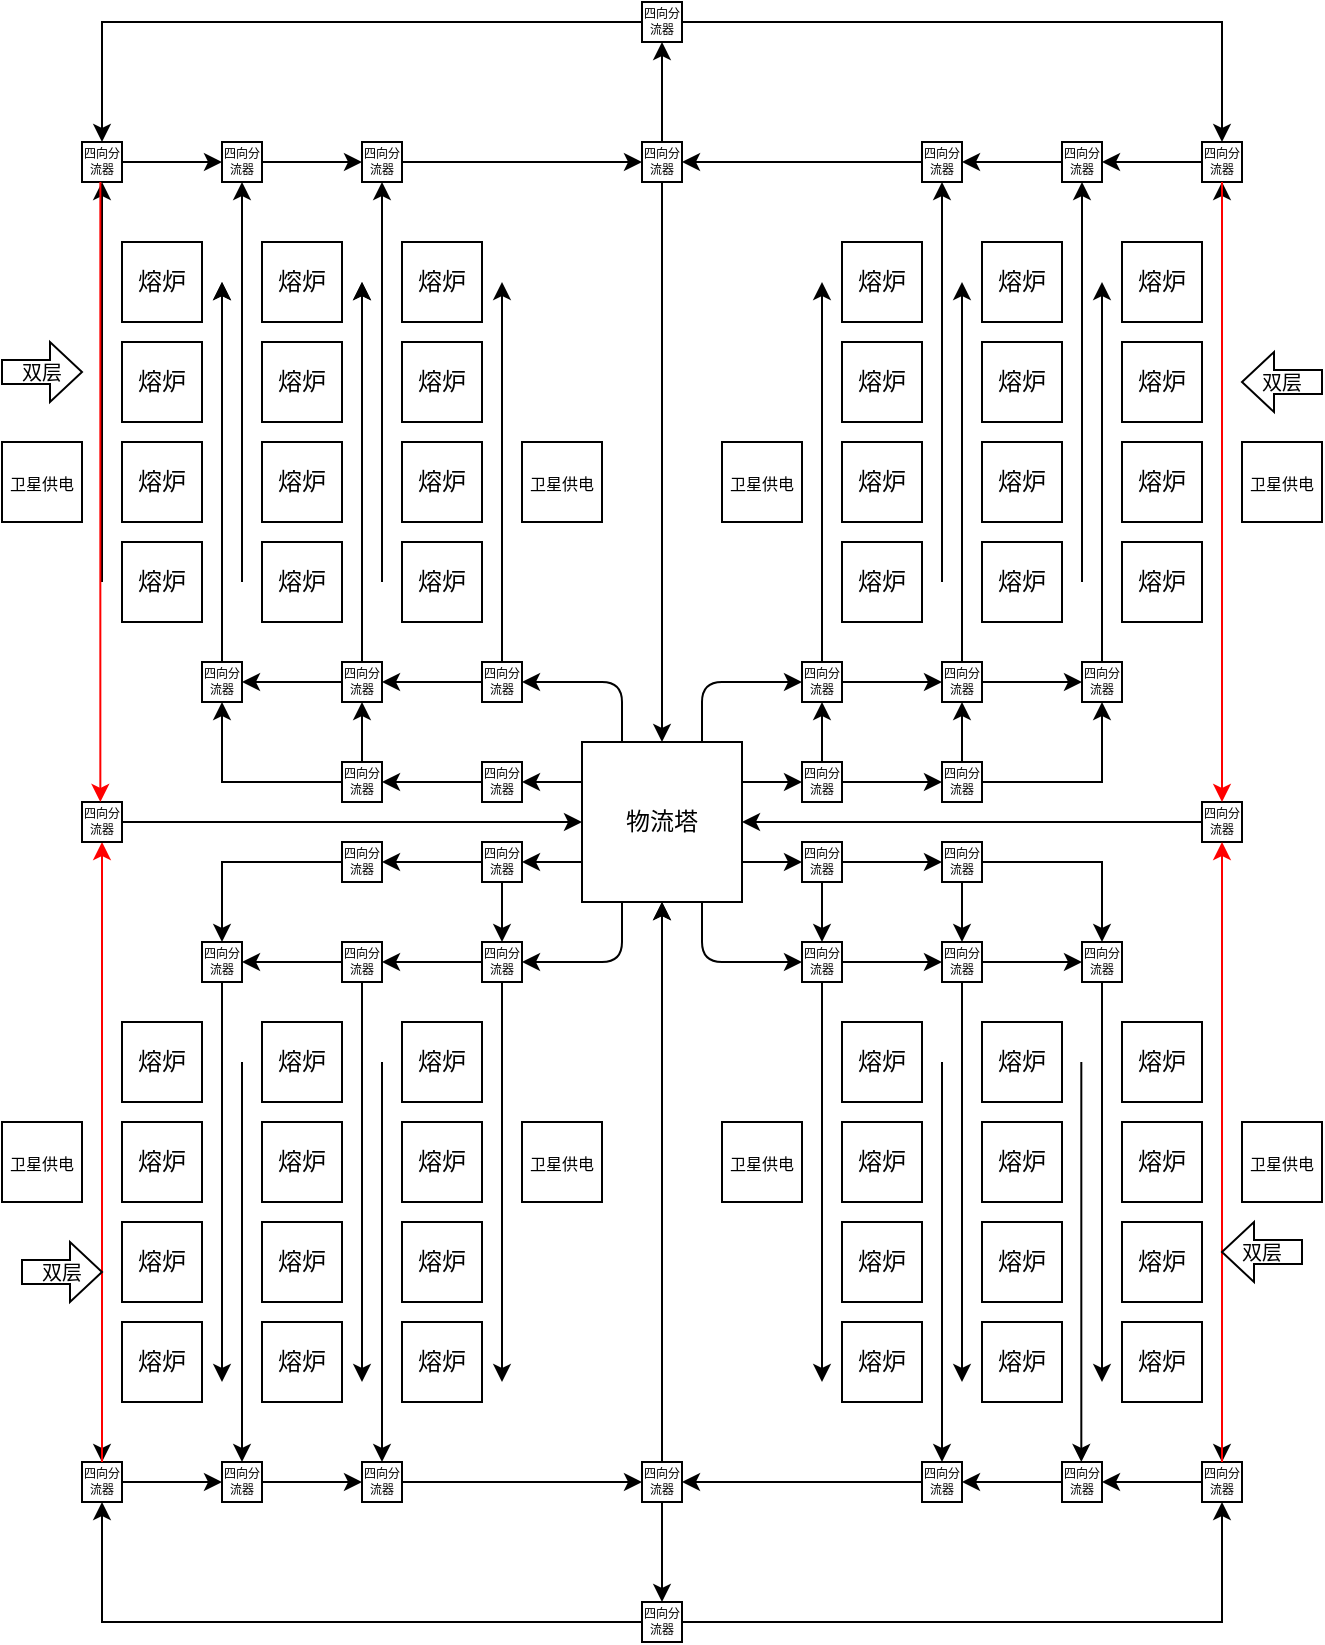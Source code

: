 <mxfile version="14.8.4" type="github">
  <diagram id="kgpKYQtTHZ0yAKxKKP6v" name="Page-1">
    <mxGraphModel dx="1422" dy="762" grid="1" gridSize="10" guides="1" tooltips="1" connect="1" arrows="1" fold="1" page="1" pageScale="1" pageWidth="1920" pageHeight="1200" background="none" math="0" shadow="0">
      <root>
        <mxCell id="0" />
        <mxCell id="1" parent="0" />
        <mxCell id="gTvFCDJHloZVV6W1U-Y1-1" value="物流塔" style="whiteSpace=wrap;html=1;aspect=fixed;" vertex="1" parent="1">
          <mxGeometry x="950" y="570" width="80" height="80" as="geometry" />
        </mxCell>
        <mxCell id="gTvFCDJHloZVV6W1U-Y1-3" value="" style="endArrow=classic;html=1;exitX=0.25;exitY=1;exitDx=0;exitDy=0;" edge="1" parent="1" source="gTvFCDJHloZVV6W1U-Y1-1">
          <mxGeometry width="50" height="50" relative="1" as="geometry">
            <mxPoint x="1040" y="770" as="sourcePoint" />
            <mxPoint x="920" y="680.0" as="targetPoint" />
            <Array as="points">
              <mxPoint x="970" y="680" />
            </Array>
          </mxGeometry>
        </mxCell>
        <mxCell id="gTvFCDJHloZVV6W1U-Y1-5" value="" style="endArrow=classic;html=1;exitX=0;exitY=0.75;exitDx=0;exitDy=0;" edge="1" parent="1" source="gTvFCDJHloZVV6W1U-Y1-1">
          <mxGeometry width="50" height="50" relative="1" as="geometry">
            <mxPoint x="1030" y="720" as="sourcePoint" />
            <mxPoint x="920" y="630" as="targetPoint" />
          </mxGeometry>
        </mxCell>
        <mxCell id="gTvFCDJHloZVV6W1U-Y1-7" value="" style="endArrow=classic;html=1;entryX=0.5;entryY=0;entryDx=0;entryDy=0;exitX=0.5;exitY=1;exitDx=0;exitDy=0;" edge="1" parent="1">
          <mxGeometry width="50" height="50" relative="1" as="geometry">
            <mxPoint x="910" y="640.0" as="sourcePoint" />
            <mxPoint x="910" y="670.0" as="targetPoint" />
          </mxGeometry>
        </mxCell>
        <mxCell id="gTvFCDJHloZVV6W1U-Y1-26" style="edgeStyle=orthogonalEdgeStyle;rounded=0;orthogonalLoop=1;jettySize=auto;html=1;" edge="1" parent="1" source="gTvFCDJHloZVV6W1U-Y1-14">
          <mxGeometry relative="1" as="geometry">
            <mxPoint x="840" y="890" as="targetPoint" />
          </mxGeometry>
        </mxCell>
        <mxCell id="gTvFCDJHloZVV6W1U-Y1-69" style="edgeStyle=orthogonalEdgeStyle;rounded=0;orthogonalLoop=1;jettySize=auto;html=1;entryX=1;entryY=0.5;entryDx=0;entryDy=0;" edge="1" parent="1" source="gTvFCDJHloZVV6W1U-Y1-14" target="gTvFCDJHloZVV6W1U-Y1-53">
          <mxGeometry relative="1" as="geometry" />
        </mxCell>
        <mxCell id="gTvFCDJHloZVV6W1U-Y1-14" value="&lt;font style=&quot;font-size: 6px&quot;&gt;四向分流器&lt;/font&gt;" style="whiteSpace=wrap;html=1;aspect=fixed;fontSize=4;" vertex="1" parent="1">
          <mxGeometry x="830" y="670" width="20" height="20" as="geometry" />
        </mxCell>
        <mxCell id="gTvFCDJHloZVV6W1U-Y1-21" value="熔炉" style="whiteSpace=wrap;html=1;aspect=fixed;" vertex="1" parent="1">
          <mxGeometry x="860" y="710" width="40" height="40" as="geometry" />
        </mxCell>
        <mxCell id="gTvFCDJHloZVV6W1U-Y1-22" value="" style="endArrow=classic;html=1;" edge="1" parent="1">
          <mxGeometry width="50" height="50" relative="1" as="geometry">
            <mxPoint x="850" y="730" as="sourcePoint" />
            <mxPoint x="850" y="930" as="targetPoint" />
          </mxGeometry>
        </mxCell>
        <mxCell id="gTvFCDJHloZVV6W1U-Y1-27" value="&lt;span&gt;熔炉&lt;/span&gt;" style="whiteSpace=wrap;html=1;aspect=fixed;" vertex="1" parent="1">
          <mxGeometry x="790" y="710" width="40" height="40" as="geometry" />
        </mxCell>
        <mxCell id="gTvFCDJHloZVV6W1U-Y1-28" value="" style="endArrow=classic;html=1;" edge="1" parent="1">
          <mxGeometry width="50" height="50" relative="1" as="geometry">
            <mxPoint x="780" y="730.0" as="sourcePoint" />
            <mxPoint x="780" y="930" as="targetPoint" />
          </mxGeometry>
        </mxCell>
        <mxCell id="gTvFCDJHloZVV6W1U-Y1-33" style="edgeStyle=orthogonalEdgeStyle;rounded=0;orthogonalLoop=1;jettySize=auto;html=1;entryX=1;entryY=0.5;entryDx=0;entryDy=0;" edge="1" parent="1" source="gTvFCDJHloZVV6W1U-Y1-29" target="gTvFCDJHloZVV6W1U-Y1-14">
          <mxGeometry relative="1" as="geometry" />
        </mxCell>
        <mxCell id="gTvFCDJHloZVV6W1U-Y1-34" style="edgeStyle=orthogonalEdgeStyle;rounded=0;orthogonalLoop=1;jettySize=auto;html=1;" edge="1" parent="1" source="gTvFCDJHloZVV6W1U-Y1-29">
          <mxGeometry relative="1" as="geometry">
            <mxPoint x="910" y="890" as="targetPoint" />
          </mxGeometry>
        </mxCell>
        <mxCell id="gTvFCDJHloZVV6W1U-Y1-29" value="&lt;font style=&quot;font-size: 6px&quot;&gt;四向分流器&lt;/font&gt;" style="whiteSpace=wrap;html=1;aspect=fixed;fontSize=4;" vertex="1" parent="1">
          <mxGeometry x="900" y="670" width="20" height="20" as="geometry" />
        </mxCell>
        <mxCell id="gTvFCDJHloZVV6W1U-Y1-70" style="edgeStyle=orthogonalEdgeStyle;rounded=0;orthogonalLoop=1;jettySize=auto;html=1;entryX=0.5;entryY=0;entryDx=0;entryDy=0;" edge="1" parent="1" source="gTvFCDJHloZVV6W1U-Y1-30" target="gTvFCDJHloZVV6W1U-Y1-53">
          <mxGeometry relative="1" as="geometry">
            <mxPoint x="780" y="630" as="targetPoint" />
            <Array as="points">
              <mxPoint x="770" y="630" />
            </Array>
          </mxGeometry>
        </mxCell>
        <mxCell id="gTvFCDJHloZVV6W1U-Y1-30" value="&lt;font style=&quot;font-size: 6px&quot;&gt;四向分流器&lt;/font&gt;" style="whiteSpace=wrap;html=1;aspect=fixed;fontSize=4;" vertex="1" parent="1">
          <mxGeometry x="830" y="620" width="20" height="20" as="geometry" />
        </mxCell>
        <mxCell id="gTvFCDJHloZVV6W1U-Y1-32" style="edgeStyle=orthogonalEdgeStyle;rounded=0;orthogonalLoop=1;jettySize=auto;html=1;" edge="1" parent="1" source="gTvFCDJHloZVV6W1U-Y1-31" target="gTvFCDJHloZVV6W1U-Y1-30">
          <mxGeometry relative="1" as="geometry" />
        </mxCell>
        <mxCell id="gTvFCDJHloZVV6W1U-Y1-31" value="&lt;font style=&quot;font-size: 6px&quot;&gt;四向分流器&lt;/font&gt;" style="whiteSpace=wrap;html=1;aspect=fixed;fontSize=4;" vertex="1" parent="1">
          <mxGeometry x="900" y="620" width="20" height="20" as="geometry" />
        </mxCell>
        <mxCell id="gTvFCDJHloZVV6W1U-Y1-35" value="&lt;span&gt;熔炉&lt;/span&gt;" style="whiteSpace=wrap;html=1;aspect=fixed;" vertex="1" parent="1">
          <mxGeometry x="790" y="760" width="40" height="40" as="geometry" />
        </mxCell>
        <mxCell id="gTvFCDJHloZVV6W1U-Y1-36" value="&lt;span&gt;熔炉&lt;/span&gt;" style="whiteSpace=wrap;html=1;aspect=fixed;" vertex="1" parent="1">
          <mxGeometry x="790" y="810" width="40" height="40" as="geometry" />
        </mxCell>
        <mxCell id="gTvFCDJHloZVV6W1U-Y1-38" value="&lt;span&gt;熔炉&lt;/span&gt;" style="whiteSpace=wrap;html=1;aspect=fixed;" vertex="1" parent="1">
          <mxGeometry x="860" y="760" width="40" height="40" as="geometry" />
        </mxCell>
        <mxCell id="gTvFCDJHloZVV6W1U-Y1-39" value="&lt;span&gt;熔炉&lt;/span&gt;" style="whiteSpace=wrap;html=1;aspect=fixed;" vertex="1" parent="1">
          <mxGeometry x="860" y="810" width="40" height="40" as="geometry" />
        </mxCell>
        <mxCell id="gTvFCDJHloZVV6W1U-Y1-41" value="&lt;font style=&quot;font-size: 8px&quot;&gt;卫星供电&lt;/font&gt;" style="whiteSpace=wrap;html=1;aspect=fixed;" vertex="1" parent="1">
          <mxGeometry x="920" y="760" width="40" height="40" as="geometry" />
        </mxCell>
        <mxCell id="gTvFCDJHloZVV6W1U-Y1-46" style="edgeStyle=orthogonalEdgeStyle;rounded=0;orthogonalLoop=1;jettySize=auto;html=1;entryX=0;entryY=0.5;entryDx=0;entryDy=0;" edge="1" parent="1" source="gTvFCDJHloZVV6W1U-Y1-43" target="gTvFCDJHloZVV6W1U-Y1-47">
          <mxGeometry relative="1" as="geometry">
            <mxPoint x="950" y="940" as="targetPoint" />
          </mxGeometry>
        </mxCell>
        <mxCell id="gTvFCDJHloZVV6W1U-Y1-43" value="&lt;font style=&quot;font-size: 6px&quot;&gt;四向分流器&lt;/font&gt;" style="whiteSpace=wrap;html=1;aspect=fixed;fontSize=4;" vertex="1" parent="1">
          <mxGeometry x="840" y="930" width="20" height="20" as="geometry" />
        </mxCell>
        <mxCell id="gTvFCDJHloZVV6W1U-Y1-45" style="edgeStyle=orthogonalEdgeStyle;rounded=0;orthogonalLoop=1;jettySize=auto;html=1;entryX=0;entryY=0.5;entryDx=0;entryDy=0;" edge="1" parent="1" source="gTvFCDJHloZVV6W1U-Y1-44" target="gTvFCDJHloZVV6W1U-Y1-43">
          <mxGeometry relative="1" as="geometry" />
        </mxCell>
        <mxCell id="gTvFCDJHloZVV6W1U-Y1-44" value="&lt;font style=&quot;font-size: 6px&quot;&gt;四向分流器&lt;/font&gt;" style="whiteSpace=wrap;html=1;aspect=fixed;fontSize=4;" vertex="1" parent="1">
          <mxGeometry x="770" y="930" width="20" height="20" as="geometry" />
        </mxCell>
        <mxCell id="gTvFCDJHloZVV6W1U-Y1-48" style="edgeStyle=orthogonalEdgeStyle;rounded=0;orthogonalLoop=1;jettySize=auto;html=1;entryX=0.5;entryY=1;entryDx=0;entryDy=0;" edge="1" parent="1" source="gTvFCDJHloZVV6W1U-Y1-47" target="gTvFCDJHloZVV6W1U-Y1-1">
          <mxGeometry relative="1" as="geometry" />
        </mxCell>
        <mxCell id="gTvFCDJHloZVV6W1U-Y1-73" style="edgeStyle=orthogonalEdgeStyle;rounded=0;orthogonalLoop=1;jettySize=auto;html=1;entryX=0.5;entryY=0;entryDx=0;entryDy=0;" edge="1" parent="1" source="gTvFCDJHloZVV6W1U-Y1-47" target="gTvFCDJHloZVV6W1U-Y1-65">
          <mxGeometry relative="1" as="geometry" />
        </mxCell>
        <mxCell id="gTvFCDJHloZVV6W1U-Y1-47" value="&lt;font style=&quot;font-size: 6px&quot;&gt;四向分流器&lt;/font&gt;" style="whiteSpace=wrap;html=1;aspect=fixed;fontSize=4;" vertex="1" parent="1">
          <mxGeometry x="980" y="930" width="20" height="20" as="geometry" />
        </mxCell>
        <mxCell id="gTvFCDJHloZVV6W1U-Y1-49" value="" style="endArrow=classic;html=1;entryX=0.5;entryY=1;entryDx=0;entryDy=0;" edge="1" parent="1">
          <mxGeometry width="50" height="50" relative="1" as="geometry">
            <mxPoint x="990" y="810.0" as="sourcePoint" />
            <mxPoint x="990" y="650.0" as="targetPoint" />
            <Array as="points" />
          </mxGeometry>
        </mxCell>
        <mxCell id="gTvFCDJHloZVV6W1U-Y1-50" value="&lt;span&gt;熔炉&lt;/span&gt;" style="whiteSpace=wrap;html=1;aspect=fixed;" vertex="1" parent="1">
          <mxGeometry x="790" y="860" width="40" height="40" as="geometry" />
        </mxCell>
        <mxCell id="gTvFCDJHloZVV6W1U-Y1-51" value="&lt;span&gt;熔炉&lt;/span&gt;" style="whiteSpace=wrap;html=1;aspect=fixed;" vertex="1" parent="1">
          <mxGeometry x="860" y="860" width="40" height="40" as="geometry" />
        </mxCell>
        <mxCell id="gTvFCDJHloZVV6W1U-Y1-55" style="edgeStyle=orthogonalEdgeStyle;rounded=0;orthogonalLoop=1;jettySize=auto;html=1;" edge="1" parent="1" source="gTvFCDJHloZVV6W1U-Y1-53">
          <mxGeometry relative="1" as="geometry">
            <mxPoint x="770" y="890" as="targetPoint" />
          </mxGeometry>
        </mxCell>
        <mxCell id="gTvFCDJHloZVV6W1U-Y1-53" value="&lt;font style=&quot;font-size: 6px&quot;&gt;四向分流器&lt;/font&gt;" style="whiteSpace=wrap;html=1;aspect=fixed;fontSize=4;" vertex="1" parent="1">
          <mxGeometry x="760" y="670" width="20" height="20" as="geometry" />
        </mxCell>
        <mxCell id="gTvFCDJHloZVV6W1U-Y1-56" value="&lt;span&gt;熔炉&lt;/span&gt;" style="whiteSpace=wrap;html=1;aspect=fixed;" vertex="1" parent="1">
          <mxGeometry x="720" y="710" width="40" height="40" as="geometry" />
        </mxCell>
        <mxCell id="gTvFCDJHloZVV6W1U-Y1-57" value="&lt;span&gt;熔炉&lt;/span&gt;" style="whiteSpace=wrap;html=1;aspect=fixed;" vertex="1" parent="1">
          <mxGeometry x="720" y="760" width="40" height="40" as="geometry" />
        </mxCell>
        <mxCell id="gTvFCDJHloZVV6W1U-Y1-58" value="&lt;span&gt;熔炉&lt;/span&gt;" style="whiteSpace=wrap;html=1;aspect=fixed;" vertex="1" parent="1">
          <mxGeometry x="720" y="810" width="40" height="40" as="geometry" />
        </mxCell>
        <mxCell id="gTvFCDJHloZVV6W1U-Y1-59" value="&lt;span&gt;熔炉&lt;/span&gt;" style="whiteSpace=wrap;html=1;aspect=fixed;" vertex="1" parent="1">
          <mxGeometry x="720" y="860" width="40" height="40" as="geometry" />
        </mxCell>
        <mxCell id="gTvFCDJHloZVV6W1U-Y1-60" value="" style="endArrow=classic;html=1;" edge="1" parent="1">
          <mxGeometry width="50" height="50" relative="1" as="geometry">
            <mxPoint x="710" y="730" as="sourcePoint" />
            <mxPoint x="710" y="930" as="targetPoint" />
          </mxGeometry>
        </mxCell>
        <mxCell id="gTvFCDJHloZVV6W1U-Y1-63" style="edgeStyle=orthogonalEdgeStyle;rounded=0;orthogonalLoop=1;jettySize=auto;html=1;entryX=0;entryY=0.5;entryDx=0;entryDy=0;" edge="1" parent="1" source="gTvFCDJHloZVV6W1U-Y1-61" target="gTvFCDJHloZVV6W1U-Y1-44">
          <mxGeometry relative="1" as="geometry" />
        </mxCell>
        <mxCell id="gTvFCDJHloZVV6W1U-Y1-61" value="&lt;font style=&quot;font-size: 6px&quot;&gt;四向分流器&lt;/font&gt;" style="whiteSpace=wrap;html=1;aspect=fixed;fontSize=4;" vertex="1" parent="1">
          <mxGeometry x="700" y="930" width="20" height="20" as="geometry" />
        </mxCell>
        <mxCell id="gTvFCDJHloZVV6W1U-Y1-66" style="edgeStyle=orthogonalEdgeStyle;rounded=0;orthogonalLoop=1;jettySize=auto;html=1;entryX=0.5;entryY=1;entryDx=0;entryDy=0;" edge="1" parent="1" source="gTvFCDJHloZVV6W1U-Y1-65" target="gTvFCDJHloZVV6W1U-Y1-61">
          <mxGeometry relative="1" as="geometry">
            <mxPoint x="710" y="980" as="targetPoint" />
          </mxGeometry>
        </mxCell>
        <mxCell id="gTvFCDJHloZVV6W1U-Y1-158" style="edgeStyle=orthogonalEdgeStyle;rounded=0;orthogonalLoop=1;jettySize=auto;html=1;strokeColor=#000000;entryX=0.5;entryY=1;entryDx=0;entryDy=0;" edge="1" parent="1" source="gTvFCDJHloZVV6W1U-Y1-65" target="gTvFCDJHloZVV6W1U-Y1-147">
          <mxGeometry relative="1" as="geometry">
            <mxPoint x="1310" y="1010" as="targetPoint" />
            <Array as="points">
              <mxPoint x="1270" y="1010" />
            </Array>
          </mxGeometry>
        </mxCell>
        <mxCell id="gTvFCDJHloZVV6W1U-Y1-65" value="&lt;font style=&quot;font-size: 6px&quot;&gt;四向分流器&lt;/font&gt;" style="whiteSpace=wrap;html=1;aspect=fixed;fontSize=4;" vertex="1" parent="1">
          <mxGeometry x="980" y="1000" width="20" height="20" as="geometry" />
        </mxCell>
        <mxCell id="gTvFCDJHloZVV6W1U-Y1-67" value="" style="endArrow=classic;html=1;entryX=0.5;entryY=1;entryDx=0;entryDy=0;strokeColor=#FF0000;" edge="1" parent="1" target="gTvFCDJHloZVV6W1U-Y1-72">
          <mxGeometry width="50" height="50" relative="1" as="geometry">
            <mxPoint x="710" y="930" as="sourcePoint" />
            <mxPoint x="710" y="730" as="targetPoint" />
          </mxGeometry>
        </mxCell>
        <mxCell id="gTvFCDJHloZVV6W1U-Y1-68" value="&lt;font style=&quot;font-size: 10px&quot;&gt;双层&lt;/font&gt;" style="shape=singleArrow;whiteSpace=wrap;html=1;arrowWidth=0.4;arrowSize=0.4;" vertex="1" parent="1">
          <mxGeometry x="670" y="820" width="40" height="30" as="geometry" />
        </mxCell>
        <mxCell id="gTvFCDJHloZVV6W1U-Y1-75" style="edgeStyle=orthogonalEdgeStyle;rounded=0;orthogonalLoop=1;jettySize=auto;html=1;entryX=0;entryY=0.5;entryDx=0;entryDy=0;" edge="1" parent="1" source="gTvFCDJHloZVV6W1U-Y1-72" target="gTvFCDJHloZVV6W1U-Y1-1">
          <mxGeometry relative="1" as="geometry" />
        </mxCell>
        <mxCell id="gTvFCDJHloZVV6W1U-Y1-72" value="&lt;font style=&quot;font-size: 6px&quot;&gt;四向分流器&lt;/font&gt;" style="whiteSpace=wrap;html=1;aspect=fixed;fontSize=4;" vertex="1" parent="1">
          <mxGeometry x="700" y="600" width="20" height="20" as="geometry" />
        </mxCell>
        <mxCell id="gTvFCDJHloZVV6W1U-Y1-74" value="&lt;font style=&quot;font-size: 8px&quot;&gt;卫星供电&lt;/font&gt;" style="whiteSpace=wrap;html=1;aspect=fixed;" vertex="1" parent="1">
          <mxGeometry x="660" y="760" width="40" height="40" as="geometry" />
        </mxCell>
        <mxCell id="gTvFCDJHloZVV6W1U-Y1-165" style="edgeStyle=orthogonalEdgeStyle;rounded=0;orthogonalLoop=1;jettySize=auto;html=1;entryX=0;entryY=0.5;entryDx=0;entryDy=0;strokeColor=#000000;" edge="1" parent="1" source="gTvFCDJHloZVV6W1U-Y1-125" target="gTvFCDJHloZVV6W1U-Y1-127">
          <mxGeometry relative="1" as="geometry" />
        </mxCell>
        <mxCell id="gTvFCDJHloZVV6W1U-Y1-167" style="edgeStyle=orthogonalEdgeStyle;rounded=0;orthogonalLoop=1;jettySize=auto;html=1;strokeColor=#000000;" edge="1" parent="1" source="gTvFCDJHloZVV6W1U-Y1-125" target="gTvFCDJHloZVV6W1U-Y1-126">
          <mxGeometry relative="1" as="geometry" />
        </mxCell>
        <mxCell id="gTvFCDJHloZVV6W1U-Y1-125" value="&lt;font style=&quot;font-size: 6px&quot;&gt;四向分流器&lt;/font&gt;" style="whiteSpace=wrap;html=1;aspect=fixed;fontSize=4;" vertex="1" parent="1">
          <mxGeometry x="1060" y="620" width="20" height="20" as="geometry" />
        </mxCell>
        <mxCell id="gTvFCDJHloZVV6W1U-Y1-132" style="edgeStyle=orthogonalEdgeStyle;rounded=0;orthogonalLoop=1;jettySize=auto;html=1;strokeColor=#000000;" edge="1" parent="1" source="gTvFCDJHloZVV6W1U-Y1-126">
          <mxGeometry relative="1" as="geometry">
            <mxPoint x="1070" y="890" as="targetPoint" />
          </mxGeometry>
        </mxCell>
        <mxCell id="gTvFCDJHloZVV6W1U-Y1-168" style="edgeStyle=orthogonalEdgeStyle;rounded=0;orthogonalLoop=1;jettySize=auto;html=1;strokeColor=#000000;" edge="1" parent="1" source="gTvFCDJHloZVV6W1U-Y1-126" target="gTvFCDJHloZVV6W1U-Y1-128">
          <mxGeometry relative="1" as="geometry" />
        </mxCell>
        <mxCell id="gTvFCDJHloZVV6W1U-Y1-126" value="&lt;font style=&quot;font-size: 6px&quot;&gt;四向分流器&lt;/font&gt;" style="whiteSpace=wrap;html=1;aspect=fixed;fontSize=4;" vertex="1" parent="1">
          <mxGeometry x="1060" y="670" width="20" height="20" as="geometry" />
        </mxCell>
        <mxCell id="gTvFCDJHloZVV6W1U-Y1-166" style="edgeStyle=orthogonalEdgeStyle;rounded=0;orthogonalLoop=1;jettySize=auto;html=1;entryX=0.5;entryY=0;entryDx=0;entryDy=0;strokeColor=#000000;" edge="1" parent="1" source="gTvFCDJHloZVV6W1U-Y1-127" target="gTvFCDJHloZVV6W1U-Y1-128">
          <mxGeometry relative="1" as="geometry" />
        </mxCell>
        <mxCell id="gTvFCDJHloZVV6W1U-Y1-170" style="edgeStyle=orthogonalEdgeStyle;rounded=0;orthogonalLoop=1;jettySize=auto;html=1;entryX=0.5;entryY=0;entryDx=0;entryDy=0;strokeColor=#000000;" edge="1" parent="1" source="gTvFCDJHloZVV6W1U-Y1-127" target="gTvFCDJHloZVV6W1U-Y1-130">
          <mxGeometry relative="1" as="geometry" />
        </mxCell>
        <mxCell id="gTvFCDJHloZVV6W1U-Y1-127" value="&lt;font style=&quot;font-size: 6px&quot;&gt;四向分流器&lt;/font&gt;" style="whiteSpace=wrap;html=1;aspect=fixed;fontSize=4;" vertex="1" parent="1">
          <mxGeometry x="1130" y="620" width="20" height="20" as="geometry" />
        </mxCell>
        <mxCell id="gTvFCDJHloZVV6W1U-Y1-151" style="edgeStyle=orthogonalEdgeStyle;rounded=0;orthogonalLoop=1;jettySize=auto;html=1;strokeColor=#000000;" edge="1" parent="1" source="gTvFCDJHloZVV6W1U-Y1-128">
          <mxGeometry relative="1" as="geometry">
            <mxPoint x="1140" y="890" as="targetPoint" />
          </mxGeometry>
        </mxCell>
        <mxCell id="gTvFCDJHloZVV6W1U-Y1-169" style="edgeStyle=orthogonalEdgeStyle;rounded=0;orthogonalLoop=1;jettySize=auto;html=1;strokeColor=#000000;" edge="1" parent="1" source="gTvFCDJHloZVV6W1U-Y1-128" target="gTvFCDJHloZVV6W1U-Y1-130">
          <mxGeometry relative="1" as="geometry" />
        </mxCell>
        <mxCell id="gTvFCDJHloZVV6W1U-Y1-128" value="&lt;font style=&quot;font-size: 6px&quot;&gt;四向分流器&lt;/font&gt;" style="whiteSpace=wrap;html=1;aspect=fixed;fontSize=4;" vertex="1" parent="1">
          <mxGeometry x="1130" y="670" width="20" height="20" as="geometry" />
        </mxCell>
        <mxCell id="gTvFCDJHloZVV6W1U-Y1-150" style="edgeStyle=orthogonalEdgeStyle;rounded=0;orthogonalLoop=1;jettySize=auto;html=1;strokeColor=#000000;" edge="1" parent="1" source="gTvFCDJHloZVV6W1U-Y1-130">
          <mxGeometry relative="1" as="geometry">
            <mxPoint x="1210" y="890" as="targetPoint" />
          </mxGeometry>
        </mxCell>
        <mxCell id="gTvFCDJHloZVV6W1U-Y1-130" value="&lt;font style=&quot;font-size: 6px&quot;&gt;四向分流器&lt;/font&gt;" style="whiteSpace=wrap;html=1;aspect=fixed;fontSize=4;" vertex="1" parent="1">
          <mxGeometry x="1200" y="670" width="20" height="20" as="geometry" />
        </mxCell>
        <mxCell id="gTvFCDJHloZVV6W1U-Y1-131" value="熔炉" style="whiteSpace=wrap;html=1;aspect=fixed;" vertex="1" parent="1">
          <mxGeometry x="1080" y="710" width="40" height="40" as="geometry" />
        </mxCell>
        <mxCell id="gTvFCDJHloZVV6W1U-Y1-133" value="熔炉" style="whiteSpace=wrap;html=1;aspect=fixed;" vertex="1" parent="1">
          <mxGeometry x="1150" y="710" width="40" height="40" as="geometry" />
        </mxCell>
        <mxCell id="gTvFCDJHloZVV6W1U-Y1-134" value="" style="endArrow=classic;html=1;" edge="1" parent="1">
          <mxGeometry width="50" height="50" relative="1" as="geometry">
            <mxPoint x="1130" y="730.0" as="sourcePoint" />
            <mxPoint x="1130" y="930" as="targetPoint" />
          </mxGeometry>
        </mxCell>
        <mxCell id="gTvFCDJHloZVV6W1U-Y1-136" value="&lt;font style=&quot;font-size: 8px&quot;&gt;卫星供电&lt;/font&gt;" style="whiteSpace=wrap;html=1;aspect=fixed;" vertex="1" parent="1">
          <mxGeometry x="1020" y="760" width="40" height="40" as="geometry" />
        </mxCell>
        <mxCell id="gTvFCDJHloZVV6W1U-Y1-138" value="熔炉" style="whiteSpace=wrap;html=1;aspect=fixed;" vertex="1" parent="1">
          <mxGeometry x="1080" y="760" width="40" height="40" as="geometry" />
        </mxCell>
        <mxCell id="gTvFCDJHloZVV6W1U-Y1-139" value="熔炉" style="whiteSpace=wrap;html=1;aspect=fixed;" vertex="1" parent="1">
          <mxGeometry x="1080" y="810" width="40" height="40" as="geometry" />
        </mxCell>
        <mxCell id="gTvFCDJHloZVV6W1U-Y1-140" value="熔炉" style="whiteSpace=wrap;html=1;aspect=fixed;" vertex="1" parent="1">
          <mxGeometry x="1080" y="860" width="40" height="40" as="geometry" />
        </mxCell>
        <mxCell id="gTvFCDJHloZVV6W1U-Y1-141" value="熔炉" style="whiteSpace=wrap;html=1;aspect=fixed;" vertex="1" parent="1">
          <mxGeometry x="1150" y="760" width="40" height="40" as="geometry" />
        </mxCell>
        <mxCell id="gTvFCDJHloZVV6W1U-Y1-142" value="熔炉" style="whiteSpace=wrap;html=1;aspect=fixed;" vertex="1" parent="1">
          <mxGeometry x="1150" y="810" width="40" height="40" as="geometry" />
        </mxCell>
        <mxCell id="gTvFCDJHloZVV6W1U-Y1-143" value="熔炉" style="whiteSpace=wrap;html=1;aspect=fixed;" vertex="1" parent="1">
          <mxGeometry x="1150" y="860" width="40" height="40" as="geometry" />
        </mxCell>
        <mxCell id="gTvFCDJHloZVV6W1U-Y1-155" style="edgeStyle=orthogonalEdgeStyle;rounded=0;orthogonalLoop=1;jettySize=auto;html=1;entryX=1;entryY=0.5;entryDx=0;entryDy=0;strokeColor=#000000;" edge="1" parent="1" source="gTvFCDJHloZVV6W1U-Y1-144" target="gTvFCDJHloZVV6W1U-Y1-47">
          <mxGeometry relative="1" as="geometry" />
        </mxCell>
        <mxCell id="gTvFCDJHloZVV6W1U-Y1-144" value="&lt;font style=&quot;font-size: 6px&quot;&gt;四向分流器&lt;/font&gt;" style="whiteSpace=wrap;html=1;aspect=fixed;fontSize=4;" vertex="1" parent="1">
          <mxGeometry x="1120" y="930" width="20" height="20" as="geometry" />
        </mxCell>
        <mxCell id="gTvFCDJHloZVV6W1U-Y1-156" style="edgeStyle=orthogonalEdgeStyle;rounded=0;orthogonalLoop=1;jettySize=auto;html=1;entryX=1;entryY=0.5;entryDx=0;entryDy=0;strokeColor=#000000;" edge="1" parent="1" source="gTvFCDJHloZVV6W1U-Y1-145" target="gTvFCDJHloZVV6W1U-Y1-144">
          <mxGeometry relative="1" as="geometry" />
        </mxCell>
        <mxCell id="gTvFCDJHloZVV6W1U-Y1-145" value="&lt;font style=&quot;font-size: 6px&quot;&gt;四向分流器&lt;/font&gt;" style="whiteSpace=wrap;html=1;aspect=fixed;fontSize=4;" vertex="1" parent="1">
          <mxGeometry x="1190" y="930" width="20" height="20" as="geometry" />
        </mxCell>
        <mxCell id="gTvFCDJHloZVV6W1U-Y1-146" value="" style="endArrow=classic;html=1;" edge="1" parent="1">
          <mxGeometry width="50" height="50" relative="1" as="geometry">
            <mxPoint x="1199.66" y="730.0" as="sourcePoint" />
            <mxPoint x="1199.66" y="930" as="targetPoint" />
          </mxGeometry>
        </mxCell>
        <mxCell id="gTvFCDJHloZVV6W1U-Y1-157" style="edgeStyle=orthogonalEdgeStyle;rounded=0;orthogonalLoop=1;jettySize=auto;html=1;entryX=1;entryY=0.5;entryDx=0;entryDy=0;strokeColor=#000000;" edge="1" parent="1" source="gTvFCDJHloZVV6W1U-Y1-147" target="gTvFCDJHloZVV6W1U-Y1-145">
          <mxGeometry relative="1" as="geometry" />
        </mxCell>
        <mxCell id="gTvFCDJHloZVV6W1U-Y1-147" value="&lt;font style=&quot;font-size: 6px&quot;&gt;四向分流器&lt;/font&gt;" style="whiteSpace=wrap;html=1;aspect=fixed;fontSize=4;" vertex="1" parent="1">
          <mxGeometry x="1260" y="930" width="20" height="20" as="geometry" />
        </mxCell>
        <mxCell id="gTvFCDJHloZVV6W1U-Y1-148" value="" style="endArrow=classic;html=1;" edge="1" parent="1">
          <mxGeometry width="50" height="50" relative="1" as="geometry">
            <mxPoint x="1270" y="730.0" as="sourcePoint" />
            <mxPoint x="1270" y="930" as="targetPoint" />
          </mxGeometry>
        </mxCell>
        <mxCell id="gTvFCDJHloZVV6W1U-Y1-149" value="熔炉" style="whiteSpace=wrap;html=1;aspect=fixed;" vertex="1" parent="1">
          <mxGeometry x="1220" y="710" width="40" height="40" as="geometry" />
        </mxCell>
        <mxCell id="gTvFCDJHloZVV6W1U-Y1-152" value="熔炉" style="whiteSpace=wrap;html=1;aspect=fixed;" vertex="1" parent="1">
          <mxGeometry x="1220" y="760" width="40" height="40" as="geometry" />
        </mxCell>
        <mxCell id="gTvFCDJHloZVV6W1U-Y1-153" value="熔炉" style="whiteSpace=wrap;html=1;aspect=fixed;" vertex="1" parent="1">
          <mxGeometry x="1220" y="810" width="40" height="40" as="geometry" />
        </mxCell>
        <mxCell id="gTvFCDJHloZVV6W1U-Y1-154" value="熔炉" style="whiteSpace=wrap;html=1;aspect=fixed;" vertex="1" parent="1">
          <mxGeometry x="1220" y="860" width="40" height="40" as="geometry" />
        </mxCell>
        <mxCell id="gTvFCDJHloZVV6W1U-Y1-159" value="" style="endArrow=classic;html=1;strokeColor=#000000;exitX=0.75;exitY=1;exitDx=0;exitDy=0;entryX=0;entryY=0.5;entryDx=0;entryDy=0;" edge="1" parent="1" source="gTvFCDJHloZVV6W1U-Y1-1" target="gTvFCDJHloZVV6W1U-Y1-126">
          <mxGeometry width="50" height="50" relative="1" as="geometry">
            <mxPoint x="1140" y="810" as="sourcePoint" />
            <mxPoint x="1010" y="680" as="targetPoint" />
            <Array as="points">
              <mxPoint x="1010" y="680" />
            </Array>
          </mxGeometry>
        </mxCell>
        <mxCell id="gTvFCDJHloZVV6W1U-Y1-164" style="edgeStyle=orthogonalEdgeStyle;rounded=0;orthogonalLoop=1;jettySize=auto;html=1;entryX=1;entryY=0.5;entryDx=0;entryDy=0;strokeColor=#000000;" edge="1" parent="1" source="gTvFCDJHloZVV6W1U-Y1-160" target="gTvFCDJHloZVV6W1U-Y1-1">
          <mxGeometry relative="1" as="geometry" />
        </mxCell>
        <mxCell id="gTvFCDJHloZVV6W1U-Y1-160" value="&lt;font style=&quot;font-size: 6px&quot;&gt;四向分流器&lt;/font&gt;" style="whiteSpace=wrap;html=1;aspect=fixed;fontSize=4;" vertex="1" parent="1">
          <mxGeometry x="1260" y="600" width="20" height="20" as="geometry" />
        </mxCell>
        <mxCell id="gTvFCDJHloZVV6W1U-Y1-161" style="edgeStyle=orthogonalEdgeStyle;rounded=0;orthogonalLoop=1;jettySize=auto;html=1;entryX=0.5;entryY=1;entryDx=0;entryDy=0;strokeColor=#FF0000;" edge="1" parent="1" source="gTvFCDJHloZVV6W1U-Y1-147" target="gTvFCDJHloZVV6W1U-Y1-160">
          <mxGeometry relative="1" as="geometry">
            <Array as="points">
              <mxPoint x="1270" y="620" />
            </Array>
          </mxGeometry>
        </mxCell>
        <mxCell id="gTvFCDJHloZVV6W1U-Y1-162" value="&lt;font style=&quot;font-size: 10px&quot;&gt;双层&lt;/font&gt;" style="shape=singleArrow;whiteSpace=wrap;html=1;arrowWidth=0.4;arrowSize=0.4;direction=west;" vertex="1" parent="1">
          <mxGeometry x="1270" y="810" width="40" height="30" as="geometry" />
        </mxCell>
        <mxCell id="gTvFCDJHloZVV6W1U-Y1-163" value="&lt;font style=&quot;font-size: 8px&quot;&gt;卫星供电&lt;/font&gt;" style="whiteSpace=wrap;html=1;aspect=fixed;" vertex="1" parent="1">
          <mxGeometry x="1280" y="760" width="40" height="40" as="geometry" />
        </mxCell>
        <mxCell id="gTvFCDJHloZVV6W1U-Y1-175" style="edgeStyle=orthogonalEdgeStyle;rounded=0;orthogonalLoop=1;jettySize=auto;html=1;strokeColor=#000000;entryX=0.5;entryY=1;entryDx=0;entryDy=0;" edge="1" parent="1" source="gTvFCDJHloZVV6W1U-Y1-172" target="gTvFCDJHloZVV6W1U-Y1-174">
          <mxGeometry relative="1" as="geometry">
            <mxPoint x="840" y="560" as="targetPoint" />
          </mxGeometry>
        </mxCell>
        <mxCell id="gTvFCDJHloZVV6W1U-Y1-252" style="edgeStyle=orthogonalEdgeStyle;rounded=0;orthogonalLoop=1;jettySize=auto;html=1;entryX=0.5;entryY=1;entryDx=0;entryDy=0;strokeColor=#000000;" edge="1" parent="1" source="gTvFCDJHloZVV6W1U-Y1-172" target="gTvFCDJHloZVV6W1U-Y1-185">
          <mxGeometry relative="1" as="geometry" />
        </mxCell>
        <mxCell id="gTvFCDJHloZVV6W1U-Y1-172" value="&lt;font style=&quot;font-size: 6px&quot;&gt;四向分流器&lt;/font&gt;" style="whiteSpace=wrap;html=1;aspect=fixed;fontSize=4;" vertex="1" parent="1">
          <mxGeometry x="830" y="580" width="20" height="20" as="geometry" />
        </mxCell>
        <mxCell id="gTvFCDJHloZVV6W1U-Y1-176" style="edgeStyle=orthogonalEdgeStyle;rounded=0;orthogonalLoop=1;jettySize=auto;html=1;entryX=1;entryY=0.5;entryDx=0;entryDy=0;strokeColor=#000000;" edge="1" parent="1" source="gTvFCDJHloZVV6W1U-Y1-173" target="gTvFCDJHloZVV6W1U-Y1-172">
          <mxGeometry relative="1" as="geometry" />
        </mxCell>
        <mxCell id="gTvFCDJHloZVV6W1U-Y1-173" value="&lt;font style=&quot;font-size: 6px&quot;&gt;四向分流器&lt;/font&gt;" style="whiteSpace=wrap;html=1;aspect=fixed;fontSize=4;" vertex="1" parent="1">
          <mxGeometry x="900" y="580" width="20" height="20" as="geometry" />
        </mxCell>
        <mxCell id="gTvFCDJHloZVV6W1U-Y1-201" style="edgeStyle=orthogonalEdgeStyle;rounded=0;orthogonalLoop=1;jettySize=auto;html=1;strokeColor=#000000;" edge="1" parent="1" source="gTvFCDJHloZVV6W1U-Y1-174">
          <mxGeometry relative="1" as="geometry">
            <mxPoint x="840" y="340" as="targetPoint" />
          </mxGeometry>
        </mxCell>
        <mxCell id="gTvFCDJHloZVV6W1U-Y1-251" style="edgeStyle=orthogonalEdgeStyle;rounded=0;orthogonalLoop=1;jettySize=auto;html=1;entryX=1;entryY=0.5;entryDx=0;entryDy=0;strokeColor=#000000;" edge="1" parent="1" source="gTvFCDJHloZVV6W1U-Y1-174" target="gTvFCDJHloZVV6W1U-Y1-185">
          <mxGeometry relative="1" as="geometry" />
        </mxCell>
        <mxCell id="gTvFCDJHloZVV6W1U-Y1-174" value="&lt;font style=&quot;font-size: 6px&quot;&gt;四向分流器&lt;/font&gt;" style="whiteSpace=wrap;html=1;aspect=fixed;fontSize=4;" vertex="1" parent="1">
          <mxGeometry x="830" y="530" width="20" height="20" as="geometry" />
        </mxCell>
        <mxCell id="gTvFCDJHloZVV6W1U-Y1-194" style="edgeStyle=orthogonalEdgeStyle;rounded=0;orthogonalLoop=1;jettySize=auto;html=1;strokeColor=#000000;" edge="1" parent="1" source="gTvFCDJHloZVV6W1U-Y1-177">
          <mxGeometry relative="1" as="geometry">
            <mxPoint x="910" y="340" as="targetPoint" />
          </mxGeometry>
        </mxCell>
        <mxCell id="gTvFCDJHloZVV6W1U-Y1-250" style="edgeStyle=orthogonalEdgeStyle;rounded=0;orthogonalLoop=1;jettySize=auto;html=1;entryX=1;entryY=0.5;entryDx=0;entryDy=0;strokeColor=#000000;" edge="1" parent="1" source="gTvFCDJHloZVV6W1U-Y1-177" target="gTvFCDJHloZVV6W1U-Y1-174">
          <mxGeometry relative="1" as="geometry" />
        </mxCell>
        <mxCell id="gTvFCDJHloZVV6W1U-Y1-177" value="&lt;font style=&quot;font-size: 6px&quot;&gt;四向分流器&lt;/font&gt;" style="whiteSpace=wrap;html=1;aspect=fixed;fontSize=4;" vertex="1" parent="1">
          <mxGeometry x="900" y="530" width="20" height="20" as="geometry" />
        </mxCell>
        <mxCell id="gTvFCDJHloZVV6W1U-Y1-178" value="" style="endArrow=classic;html=1;strokeColor=#000000;exitX=1;exitY=0.75;exitDx=0;exitDy=0;entryX=0;entryY=0.5;entryDx=0;entryDy=0;" edge="1" parent="1" source="gTvFCDJHloZVV6W1U-Y1-1" target="gTvFCDJHloZVV6W1U-Y1-125">
          <mxGeometry width="50" height="50" relative="1" as="geometry">
            <mxPoint x="1140" y="640" as="sourcePoint" />
            <mxPoint x="1190" y="590" as="targetPoint" />
          </mxGeometry>
        </mxCell>
        <mxCell id="gTvFCDJHloZVV6W1U-Y1-179" value="" style="endArrow=classic;html=1;strokeColor=#000000;exitX=0;exitY=0.25;exitDx=0;exitDy=0;entryX=1;entryY=0.5;entryDx=0;entryDy=0;" edge="1" parent="1" source="gTvFCDJHloZVV6W1U-Y1-1" target="gTvFCDJHloZVV6W1U-Y1-173">
          <mxGeometry width="50" height="50" relative="1" as="geometry">
            <mxPoint x="1040" y="640.0" as="sourcePoint" />
            <mxPoint x="1070" y="640" as="targetPoint" />
          </mxGeometry>
        </mxCell>
        <mxCell id="gTvFCDJHloZVV6W1U-Y1-180" value="" style="endArrow=classic;html=1;strokeColor=#000000;exitX=1;exitY=0.25;exitDx=0;exitDy=0;entryX=0;entryY=0.5;entryDx=0;entryDy=0;" edge="1" parent="1" source="gTvFCDJHloZVV6W1U-Y1-1" target="gTvFCDJHloZVV6W1U-Y1-181">
          <mxGeometry width="50" height="50" relative="1" as="geometry">
            <mxPoint x="1040" y="640.0" as="sourcePoint" />
            <mxPoint x="1060" y="590" as="targetPoint" />
            <Array as="points" />
          </mxGeometry>
        </mxCell>
        <mxCell id="gTvFCDJHloZVV6W1U-Y1-187" style="edgeStyle=orthogonalEdgeStyle;rounded=0;orthogonalLoop=1;jettySize=auto;html=1;strokeColor=#000000;" edge="1" parent="1" source="gTvFCDJHloZVV6W1U-Y1-181" target="gTvFCDJHloZVV6W1U-Y1-182">
          <mxGeometry relative="1" as="geometry" />
        </mxCell>
        <mxCell id="gTvFCDJHloZVV6W1U-Y1-190" style="edgeStyle=orthogonalEdgeStyle;rounded=0;orthogonalLoop=1;jettySize=auto;html=1;entryX=0.5;entryY=1;entryDx=0;entryDy=0;strokeColor=#000000;" edge="1" parent="1" source="gTvFCDJHloZVV6W1U-Y1-181" target="gTvFCDJHloZVV6W1U-Y1-183">
          <mxGeometry relative="1" as="geometry" />
        </mxCell>
        <mxCell id="gTvFCDJHloZVV6W1U-Y1-181" value="&lt;font style=&quot;font-size: 6px&quot;&gt;四向分流器&lt;/font&gt;" style="whiteSpace=wrap;html=1;aspect=fixed;fontSize=4;" vertex="1" parent="1">
          <mxGeometry x="1060" y="580" width="20" height="20" as="geometry" />
        </mxCell>
        <mxCell id="gTvFCDJHloZVV6W1U-Y1-188" style="edgeStyle=orthogonalEdgeStyle;rounded=0;orthogonalLoop=1;jettySize=auto;html=1;entryX=0.5;entryY=1;entryDx=0;entryDy=0;strokeColor=#000000;" edge="1" parent="1" source="gTvFCDJHloZVV6W1U-Y1-182" target="gTvFCDJHloZVV6W1U-Y1-184">
          <mxGeometry relative="1" as="geometry" />
        </mxCell>
        <mxCell id="gTvFCDJHloZVV6W1U-Y1-253" style="edgeStyle=orthogonalEdgeStyle;rounded=0;orthogonalLoop=1;jettySize=auto;html=1;strokeColor=#000000;entryX=0.5;entryY=1;entryDx=0;entryDy=0;" edge="1" parent="1" source="gTvFCDJHloZVV6W1U-Y1-182" target="gTvFCDJHloZVV6W1U-Y1-186">
          <mxGeometry relative="1" as="geometry">
            <mxPoint x="1200" y="570" as="targetPoint" />
          </mxGeometry>
        </mxCell>
        <mxCell id="gTvFCDJHloZVV6W1U-Y1-182" value="&lt;font style=&quot;font-size: 6px&quot;&gt;四向分流器&lt;/font&gt;" style="whiteSpace=wrap;html=1;aspect=fixed;fontSize=4;" vertex="1" parent="1">
          <mxGeometry x="1130" y="580" width="20" height="20" as="geometry" />
        </mxCell>
        <mxCell id="gTvFCDJHloZVV6W1U-Y1-189" style="edgeStyle=orthogonalEdgeStyle;rounded=0;orthogonalLoop=1;jettySize=auto;html=1;entryX=0;entryY=0.5;entryDx=0;entryDy=0;strokeColor=#000000;" edge="1" parent="1" source="gTvFCDJHloZVV6W1U-Y1-183" target="gTvFCDJHloZVV6W1U-Y1-184">
          <mxGeometry relative="1" as="geometry" />
        </mxCell>
        <mxCell id="gTvFCDJHloZVV6W1U-Y1-256" style="edgeStyle=orthogonalEdgeStyle;rounded=0;orthogonalLoop=1;jettySize=auto;html=1;strokeColor=#000000;" edge="1" parent="1" source="gTvFCDJHloZVV6W1U-Y1-183">
          <mxGeometry relative="1" as="geometry">
            <mxPoint x="1070" y="340.0" as="targetPoint" />
          </mxGeometry>
        </mxCell>
        <mxCell id="gTvFCDJHloZVV6W1U-Y1-183" value="&lt;font style=&quot;font-size: 6px&quot;&gt;四向分流器&lt;/font&gt;" style="whiteSpace=wrap;html=1;aspect=fixed;fontSize=4;" vertex="1" parent="1">
          <mxGeometry x="1060" y="530" width="20" height="20" as="geometry" />
        </mxCell>
        <mxCell id="gTvFCDJHloZVV6W1U-Y1-184" value="&lt;font style=&quot;font-size: 6px&quot;&gt;四向分流器&lt;/font&gt;" style="whiteSpace=wrap;html=1;aspect=fixed;fontSize=4;" vertex="1" parent="1">
          <mxGeometry x="1130" y="530" width="20" height="20" as="geometry" />
        </mxCell>
        <mxCell id="gTvFCDJHloZVV6W1U-Y1-185" value="&lt;font style=&quot;font-size: 6px&quot;&gt;四向分流器&lt;/font&gt;" style="whiteSpace=wrap;html=1;aspect=fixed;fontSize=4;" vertex="1" parent="1">
          <mxGeometry x="760" y="530" width="20" height="20" as="geometry" />
        </mxCell>
        <mxCell id="gTvFCDJHloZVV6W1U-Y1-186" value="&lt;font style=&quot;font-size: 6px&quot;&gt;四向分流器&lt;/font&gt;" style="whiteSpace=wrap;html=1;aspect=fixed;fontSize=4;" vertex="1" parent="1">
          <mxGeometry x="1200" y="530" width="20" height="20" as="geometry" />
        </mxCell>
        <mxCell id="gTvFCDJHloZVV6W1U-Y1-191" value="" style="endArrow=classic;html=1;strokeColor=#000000;exitX=0.75;exitY=0;exitDx=0;exitDy=0;" edge="1" parent="1" source="gTvFCDJHloZVV6W1U-Y1-1">
          <mxGeometry width="50" height="50" relative="1" as="geometry">
            <mxPoint x="1020" y="660.0" as="sourcePoint" />
            <mxPoint x="1060" y="540" as="targetPoint" />
            <Array as="points">
              <mxPoint x="1010" y="540" />
            </Array>
          </mxGeometry>
        </mxCell>
        <mxCell id="gTvFCDJHloZVV6W1U-Y1-192" value="" style="endArrow=classic;html=1;strokeColor=#000000;exitX=0.25;exitY=0;exitDx=0;exitDy=0;entryX=1;entryY=0.5;entryDx=0;entryDy=0;" edge="1" parent="1" source="gTvFCDJHloZVV6W1U-Y1-1" target="gTvFCDJHloZVV6W1U-Y1-177">
          <mxGeometry width="50" height="50" relative="1" as="geometry">
            <mxPoint x="1020" y="580" as="sourcePoint" />
            <mxPoint x="1070" y="550" as="targetPoint" />
            <Array as="points">
              <mxPoint x="970" y="540" />
            </Array>
          </mxGeometry>
        </mxCell>
        <mxCell id="gTvFCDJHloZVV6W1U-Y1-193" value="熔炉" style="whiteSpace=wrap;html=1;aspect=fixed;" vertex="1" parent="1">
          <mxGeometry x="860" y="470" width="40" height="40" as="geometry" />
        </mxCell>
        <mxCell id="gTvFCDJHloZVV6W1U-Y1-195" value="熔炉" style="whiteSpace=wrap;html=1;aspect=fixed;" vertex="1" parent="1">
          <mxGeometry x="860" y="420" width="40" height="40" as="geometry" />
        </mxCell>
        <mxCell id="gTvFCDJHloZVV6W1U-Y1-196" value="熔炉" style="whiteSpace=wrap;html=1;aspect=fixed;" vertex="1" parent="1">
          <mxGeometry x="860" y="370" width="40" height="40" as="geometry" />
        </mxCell>
        <mxCell id="gTvFCDJHloZVV6W1U-Y1-197" value="熔炉" style="whiteSpace=wrap;html=1;aspect=fixed;" vertex="1" parent="1">
          <mxGeometry x="860" y="320" width="40" height="40" as="geometry" />
        </mxCell>
        <mxCell id="gTvFCDJHloZVV6W1U-Y1-198" value="" style="endArrow=classic;html=1;strokeColor=#000000;" edge="1" parent="1">
          <mxGeometry width="50" height="50" relative="1" as="geometry">
            <mxPoint x="850" y="490" as="sourcePoint" />
            <mxPoint x="850" y="290" as="targetPoint" />
          </mxGeometry>
        </mxCell>
        <mxCell id="gTvFCDJHloZVV6W1U-Y1-244" style="edgeStyle=orthogonalEdgeStyle;rounded=0;orthogonalLoop=1;jettySize=auto;html=1;entryX=0;entryY=0.5;entryDx=0;entryDy=0;strokeColor=#000000;" edge="1" parent="1" source="gTvFCDJHloZVV6W1U-Y1-199" target="gTvFCDJHloZVV6W1U-Y1-242">
          <mxGeometry relative="1" as="geometry" />
        </mxCell>
        <mxCell id="gTvFCDJHloZVV6W1U-Y1-199" value="&lt;font style=&quot;font-size: 6px&quot;&gt;四向分流器&lt;/font&gt;" style="whiteSpace=wrap;html=1;aspect=fixed;fontSize=4;" vertex="1" parent="1">
          <mxGeometry x="840" y="270" width="20" height="20" as="geometry" />
        </mxCell>
        <mxCell id="gTvFCDJHloZVV6W1U-Y1-200" value="熔炉" style="whiteSpace=wrap;html=1;aspect=fixed;" vertex="1" parent="1">
          <mxGeometry x="790" y="470" width="40" height="40" as="geometry" />
        </mxCell>
        <mxCell id="gTvFCDJHloZVV6W1U-Y1-203" style="edgeStyle=orthogonalEdgeStyle;rounded=0;orthogonalLoop=1;jettySize=auto;html=1;strokeColor=#000000;" edge="1" parent="1">
          <mxGeometry relative="1" as="geometry">
            <mxPoint x="770" y="340" as="targetPoint" />
            <mxPoint x="770" y="530" as="sourcePoint" />
          </mxGeometry>
        </mxCell>
        <mxCell id="gTvFCDJHloZVV6W1U-Y1-205" value="熔炉" style="whiteSpace=wrap;html=1;aspect=fixed;" vertex="1" parent="1">
          <mxGeometry x="720" y="470" width="40" height="40" as="geometry" />
        </mxCell>
        <mxCell id="gTvFCDJHloZVV6W1U-Y1-206" value="熔炉" style="whiteSpace=wrap;html=1;aspect=fixed;" vertex="1" parent="1">
          <mxGeometry x="720" y="420" width="40" height="40" as="geometry" />
        </mxCell>
        <mxCell id="gTvFCDJHloZVV6W1U-Y1-207" value="熔炉" style="whiteSpace=wrap;html=1;aspect=fixed;" vertex="1" parent="1">
          <mxGeometry x="720" y="370" width="40" height="40" as="geometry" />
        </mxCell>
        <mxCell id="gTvFCDJHloZVV6W1U-Y1-208" value="熔炉" style="whiteSpace=wrap;html=1;aspect=fixed;" vertex="1" parent="1">
          <mxGeometry x="720" y="320" width="40" height="40" as="geometry" />
        </mxCell>
        <mxCell id="gTvFCDJHloZVV6W1U-Y1-209" style="edgeStyle=orthogonalEdgeStyle;rounded=0;orthogonalLoop=1;jettySize=auto;html=1;strokeColor=#000000;" edge="1" parent="1">
          <mxGeometry relative="1" as="geometry">
            <mxPoint x="770" y="340" as="targetPoint" />
            <mxPoint x="770" y="530" as="sourcePoint" />
          </mxGeometry>
        </mxCell>
        <mxCell id="gTvFCDJHloZVV6W1U-Y1-210" style="edgeStyle=orthogonalEdgeStyle;rounded=0;orthogonalLoop=1;jettySize=auto;html=1;strokeColor=#000000;" edge="1" parent="1">
          <mxGeometry relative="1" as="geometry">
            <mxPoint x="840" y="340" as="targetPoint" />
            <mxPoint x="840" y="530" as="sourcePoint" />
          </mxGeometry>
        </mxCell>
        <mxCell id="gTvFCDJHloZVV6W1U-Y1-212" value="熔炉" style="whiteSpace=wrap;html=1;aspect=fixed;" vertex="1" parent="1">
          <mxGeometry x="790" y="470" width="40" height="40" as="geometry" />
        </mxCell>
        <mxCell id="gTvFCDJHloZVV6W1U-Y1-213" value="熔炉" style="whiteSpace=wrap;html=1;aspect=fixed;" vertex="1" parent="1">
          <mxGeometry x="790" y="420" width="40" height="40" as="geometry" />
        </mxCell>
        <mxCell id="gTvFCDJHloZVV6W1U-Y1-214" value="熔炉" style="whiteSpace=wrap;html=1;aspect=fixed;" vertex="1" parent="1">
          <mxGeometry x="790" y="370" width="40" height="40" as="geometry" />
        </mxCell>
        <mxCell id="gTvFCDJHloZVV6W1U-Y1-215" value="熔炉" style="whiteSpace=wrap;html=1;aspect=fixed;" vertex="1" parent="1">
          <mxGeometry x="790" y="320" width="40" height="40" as="geometry" />
        </mxCell>
        <mxCell id="gTvFCDJHloZVV6W1U-Y1-216" value="" style="endArrow=classic;html=1;strokeColor=#000000;" edge="1" parent="1">
          <mxGeometry width="50" height="50" relative="1" as="geometry">
            <mxPoint x="780" y="490" as="sourcePoint" />
            <mxPoint x="780" y="290" as="targetPoint" />
          </mxGeometry>
        </mxCell>
        <mxCell id="gTvFCDJHloZVV6W1U-Y1-248" style="edgeStyle=orthogonalEdgeStyle;rounded=0;orthogonalLoop=1;jettySize=auto;html=1;strokeColor=#000000;" edge="1" parent="1" source="gTvFCDJHloZVV6W1U-Y1-217" target="gTvFCDJHloZVV6W1U-Y1-199">
          <mxGeometry relative="1" as="geometry" />
        </mxCell>
        <mxCell id="gTvFCDJHloZVV6W1U-Y1-217" value="&lt;font style=&quot;font-size: 6px&quot;&gt;四向分流器&lt;/font&gt;" style="whiteSpace=wrap;html=1;aspect=fixed;fontSize=4;" vertex="1" parent="1">
          <mxGeometry x="770" y="270" width="20" height="20" as="geometry" />
        </mxCell>
        <mxCell id="gTvFCDJHloZVV6W1U-Y1-218" value="" style="endArrow=classic;html=1;strokeColor=#000000;" edge="1" parent="1">
          <mxGeometry width="50" height="50" relative="1" as="geometry">
            <mxPoint x="710" y="490" as="sourcePoint" />
            <mxPoint x="710" y="290" as="targetPoint" />
          </mxGeometry>
        </mxCell>
        <mxCell id="gTvFCDJHloZVV6W1U-Y1-249" style="edgeStyle=orthogonalEdgeStyle;rounded=0;orthogonalLoop=1;jettySize=auto;html=1;entryX=0;entryY=0.5;entryDx=0;entryDy=0;strokeColor=#000000;" edge="1" parent="1" source="gTvFCDJHloZVV6W1U-Y1-219" target="gTvFCDJHloZVV6W1U-Y1-217">
          <mxGeometry relative="1" as="geometry" />
        </mxCell>
        <mxCell id="gTvFCDJHloZVV6W1U-Y1-219" value="&lt;font style=&quot;font-size: 6px&quot;&gt;四向分流器&lt;/font&gt;" style="whiteSpace=wrap;html=1;aspect=fixed;fontSize=4;" vertex="1" parent="1">
          <mxGeometry x="700" y="270" width="20" height="20" as="geometry" />
        </mxCell>
        <mxCell id="gTvFCDJHloZVV6W1U-Y1-220" value="" style="endArrow=classic;html=1;entryX=0.5;entryY=1;entryDx=0;entryDy=0;strokeColor=#FF0000;" edge="1" parent="1">
          <mxGeometry width="50" height="50" relative="1" as="geometry">
            <mxPoint x="709.17" y="290" as="sourcePoint" />
            <mxPoint x="709.17" y="600" as="targetPoint" />
          </mxGeometry>
        </mxCell>
        <mxCell id="gTvFCDJHloZVV6W1U-Y1-221" value="&lt;font style=&quot;font-size: 10px&quot;&gt;双层&lt;/font&gt;" style="shape=singleArrow;whiteSpace=wrap;html=1;arrowWidth=0.4;arrowSize=0.4;" vertex="1" parent="1">
          <mxGeometry x="660" y="370" width="40" height="30" as="geometry" />
        </mxCell>
        <mxCell id="gTvFCDJHloZVV6W1U-Y1-222" value="&lt;font style=&quot;font-size: 8px&quot;&gt;卫星供电&lt;/font&gt;" style="whiteSpace=wrap;html=1;aspect=fixed;" vertex="1" parent="1">
          <mxGeometry x="660" y="420" width="40" height="40" as="geometry" />
        </mxCell>
        <mxCell id="gTvFCDJHloZVV6W1U-Y1-247" style="edgeStyle=orthogonalEdgeStyle;rounded=0;orthogonalLoop=1;jettySize=auto;html=1;entryX=0.5;entryY=0;entryDx=0;entryDy=0;strokeColor=#000000;" edge="1" parent="1" source="gTvFCDJHloZVV6W1U-Y1-240" target="gTvFCDJHloZVV6W1U-Y1-219">
          <mxGeometry relative="1" as="geometry" />
        </mxCell>
        <mxCell id="gTvFCDJHloZVV6W1U-Y1-288" style="edgeStyle=orthogonalEdgeStyle;rounded=0;orthogonalLoop=1;jettySize=auto;html=1;entryX=0.5;entryY=0;entryDx=0;entryDy=0;strokeColor=#000000;" edge="1" parent="1" source="gTvFCDJHloZVV6W1U-Y1-240" target="gTvFCDJHloZVV6W1U-Y1-284">
          <mxGeometry relative="1" as="geometry" />
        </mxCell>
        <mxCell id="gTvFCDJHloZVV6W1U-Y1-240" value="&lt;font style=&quot;font-size: 6px&quot;&gt;四向分流器&lt;/font&gt;" style="whiteSpace=wrap;html=1;aspect=fixed;fontSize=4;" vertex="1" parent="1">
          <mxGeometry x="980" y="200" width="20" height="20" as="geometry" />
        </mxCell>
        <mxCell id="gTvFCDJHloZVV6W1U-Y1-245" style="edgeStyle=orthogonalEdgeStyle;rounded=0;orthogonalLoop=1;jettySize=auto;html=1;entryX=0.5;entryY=0;entryDx=0;entryDy=0;strokeColor=#000000;" edge="1" parent="1" source="gTvFCDJHloZVV6W1U-Y1-242" target="gTvFCDJHloZVV6W1U-Y1-1">
          <mxGeometry relative="1" as="geometry" />
        </mxCell>
        <mxCell id="gTvFCDJHloZVV6W1U-Y1-246" style="edgeStyle=orthogonalEdgeStyle;rounded=0;orthogonalLoop=1;jettySize=auto;html=1;entryX=0.5;entryY=1;entryDx=0;entryDy=0;strokeColor=#000000;" edge="1" parent="1" source="gTvFCDJHloZVV6W1U-Y1-242" target="gTvFCDJHloZVV6W1U-Y1-240">
          <mxGeometry relative="1" as="geometry" />
        </mxCell>
        <mxCell id="gTvFCDJHloZVV6W1U-Y1-242" value="&lt;font style=&quot;font-size: 6px&quot;&gt;四向分流器&lt;/font&gt;" style="whiteSpace=wrap;html=1;aspect=fixed;fontSize=4;" vertex="1" parent="1">
          <mxGeometry x="980" y="270" width="20" height="20" as="geometry" />
        </mxCell>
        <mxCell id="gTvFCDJHloZVV6W1U-Y1-254" value="&lt;font style=&quot;font-size: 8px&quot;&gt;卫星供电&lt;/font&gt;" style="whiteSpace=wrap;html=1;aspect=fixed;" vertex="1" parent="1">
          <mxGeometry x="920" y="420" width="40" height="40" as="geometry" />
        </mxCell>
        <mxCell id="gTvFCDJHloZVV6W1U-Y1-255" value="&lt;font style=&quot;font-size: 8px&quot;&gt;卫星供电&lt;/font&gt;" style="whiteSpace=wrap;html=1;aspect=fixed;" vertex="1" parent="1">
          <mxGeometry x="1020" y="420" width="40" height="40" as="geometry" />
        </mxCell>
        <mxCell id="gTvFCDJHloZVV6W1U-Y1-257" value="熔炉" style="whiteSpace=wrap;html=1;aspect=fixed;" vertex="1" parent="1">
          <mxGeometry x="1080" y="470" width="40" height="40" as="geometry" />
        </mxCell>
        <mxCell id="gTvFCDJHloZVV6W1U-Y1-258" value="" style="endArrow=classic;html=1;strokeColor=#000000;" edge="1" parent="1">
          <mxGeometry width="50" height="50" relative="1" as="geometry">
            <mxPoint x="1130" y="490.0" as="sourcePoint" />
            <mxPoint x="1130" y="290" as="targetPoint" />
          </mxGeometry>
        </mxCell>
        <mxCell id="gTvFCDJHloZVV6W1U-Y1-260" style="edgeStyle=orthogonalEdgeStyle;rounded=0;orthogonalLoop=1;jettySize=auto;html=1;entryX=1;entryY=0.5;entryDx=0;entryDy=0;strokeColor=#000000;" edge="1" parent="1" source="gTvFCDJHloZVV6W1U-Y1-259" target="gTvFCDJHloZVV6W1U-Y1-242">
          <mxGeometry relative="1" as="geometry" />
        </mxCell>
        <mxCell id="gTvFCDJHloZVV6W1U-Y1-259" value="&lt;font style=&quot;font-size: 6px&quot;&gt;四向分流器&lt;/font&gt;" style="whiteSpace=wrap;html=1;aspect=fixed;fontSize=4;" vertex="1" parent="1">
          <mxGeometry x="1120" y="270" width="20" height="20" as="geometry" />
        </mxCell>
        <mxCell id="gTvFCDJHloZVV6W1U-Y1-261" value="熔炉" style="whiteSpace=wrap;html=1;aspect=fixed;" vertex="1" parent="1">
          <mxGeometry x="1080" y="420" width="40" height="40" as="geometry" />
        </mxCell>
        <mxCell id="gTvFCDJHloZVV6W1U-Y1-262" value="熔炉" style="whiteSpace=wrap;html=1;aspect=fixed;" vertex="1" parent="1">
          <mxGeometry x="1080" y="370" width="40" height="40" as="geometry" />
        </mxCell>
        <mxCell id="gTvFCDJHloZVV6W1U-Y1-263" value="熔炉" style="whiteSpace=wrap;html=1;aspect=fixed;" vertex="1" parent="1">
          <mxGeometry x="1080" y="320" width="40" height="40" as="geometry" />
        </mxCell>
        <mxCell id="gTvFCDJHloZVV6W1U-Y1-265" style="edgeStyle=orthogonalEdgeStyle;rounded=0;orthogonalLoop=1;jettySize=auto;html=1;entryX=0;entryY=0.5;entryDx=0;entryDy=0;strokeColor=#000000;" edge="1" parent="1">
          <mxGeometry relative="1" as="geometry">
            <mxPoint x="1150" y="540" as="sourcePoint" />
            <mxPoint x="1200" y="540" as="targetPoint" />
          </mxGeometry>
        </mxCell>
        <mxCell id="gTvFCDJHloZVV6W1U-Y1-266" style="edgeStyle=orthogonalEdgeStyle;rounded=0;orthogonalLoop=1;jettySize=auto;html=1;strokeColor=#000000;" edge="1" parent="1">
          <mxGeometry relative="1" as="geometry">
            <mxPoint x="1140" y="340" as="targetPoint" />
            <mxPoint x="1140" y="530" as="sourcePoint" />
          </mxGeometry>
        </mxCell>
        <mxCell id="gTvFCDJHloZVV6W1U-Y1-267" value="熔炉" style="whiteSpace=wrap;html=1;aspect=fixed;" vertex="1" parent="1">
          <mxGeometry x="1150" y="470" width="40" height="40" as="geometry" />
        </mxCell>
        <mxCell id="gTvFCDJHloZVV6W1U-Y1-268" value="" style="endArrow=classic;html=1;strokeColor=#000000;" edge="1" parent="1">
          <mxGeometry width="50" height="50" relative="1" as="geometry">
            <mxPoint x="1200" y="490" as="sourcePoint" />
            <mxPoint x="1200" y="290" as="targetPoint" />
          </mxGeometry>
        </mxCell>
        <mxCell id="gTvFCDJHloZVV6W1U-Y1-269" value="熔炉" style="whiteSpace=wrap;html=1;aspect=fixed;" vertex="1" parent="1">
          <mxGeometry x="1150" y="420" width="40" height="40" as="geometry" />
        </mxCell>
        <mxCell id="gTvFCDJHloZVV6W1U-Y1-270" value="熔炉" style="whiteSpace=wrap;html=1;aspect=fixed;" vertex="1" parent="1">
          <mxGeometry x="1150" y="370" width="40" height="40" as="geometry" />
        </mxCell>
        <mxCell id="gTvFCDJHloZVV6W1U-Y1-271" value="熔炉" style="whiteSpace=wrap;html=1;aspect=fixed;" vertex="1" parent="1">
          <mxGeometry x="1150" y="320" width="40" height="40" as="geometry" />
        </mxCell>
        <mxCell id="gTvFCDJHloZVV6W1U-Y1-273" style="edgeStyle=orthogonalEdgeStyle;rounded=0;orthogonalLoop=1;jettySize=auto;html=1;strokeColor=#000000;" edge="1" parent="1">
          <mxGeometry relative="1" as="geometry">
            <mxPoint x="1210" y="340" as="targetPoint" />
            <mxPoint x="1210" y="530" as="sourcePoint" />
          </mxGeometry>
        </mxCell>
        <mxCell id="gTvFCDJHloZVV6W1U-Y1-274" value="熔炉" style="whiteSpace=wrap;html=1;aspect=fixed;" vertex="1" parent="1">
          <mxGeometry x="1220" y="470" width="40" height="40" as="geometry" />
        </mxCell>
        <mxCell id="gTvFCDJHloZVV6W1U-Y1-275" value="" style="endArrow=classic;html=1;strokeColor=#000000;" edge="1" parent="1">
          <mxGeometry width="50" height="50" relative="1" as="geometry">
            <mxPoint x="1270" y="490" as="sourcePoint" />
            <mxPoint x="1270" y="290" as="targetPoint" />
          </mxGeometry>
        </mxCell>
        <mxCell id="gTvFCDJHloZVV6W1U-Y1-276" value="熔炉" style="whiteSpace=wrap;html=1;aspect=fixed;" vertex="1" parent="1">
          <mxGeometry x="1220" y="420" width="40" height="40" as="geometry" />
        </mxCell>
        <mxCell id="gTvFCDJHloZVV6W1U-Y1-277" value="熔炉" style="whiteSpace=wrap;html=1;aspect=fixed;" vertex="1" parent="1">
          <mxGeometry x="1220" y="370" width="40" height="40" as="geometry" />
        </mxCell>
        <mxCell id="gTvFCDJHloZVV6W1U-Y1-278" value="熔炉" style="whiteSpace=wrap;html=1;aspect=fixed;" vertex="1" parent="1">
          <mxGeometry x="1220" y="320" width="40" height="40" as="geometry" />
        </mxCell>
        <mxCell id="gTvFCDJHloZVV6W1U-Y1-286" style="edgeStyle=orthogonalEdgeStyle;rounded=0;orthogonalLoop=1;jettySize=auto;html=1;entryX=1;entryY=0.5;entryDx=0;entryDy=0;strokeColor=#000000;" edge="1" parent="1" source="gTvFCDJHloZVV6W1U-Y1-283" target="gTvFCDJHloZVV6W1U-Y1-259">
          <mxGeometry relative="1" as="geometry" />
        </mxCell>
        <mxCell id="gTvFCDJHloZVV6W1U-Y1-283" value="&lt;font style=&quot;font-size: 6px&quot;&gt;四向分流器&lt;/font&gt;" style="whiteSpace=wrap;html=1;aspect=fixed;fontSize=4;" vertex="1" parent="1">
          <mxGeometry x="1190" y="270" width="20" height="20" as="geometry" />
        </mxCell>
        <mxCell id="gTvFCDJHloZVV6W1U-Y1-285" style="edgeStyle=orthogonalEdgeStyle;rounded=0;orthogonalLoop=1;jettySize=auto;html=1;entryX=1;entryY=0.5;entryDx=0;entryDy=0;strokeColor=#000000;" edge="1" parent="1" source="gTvFCDJHloZVV6W1U-Y1-284" target="gTvFCDJHloZVV6W1U-Y1-283">
          <mxGeometry relative="1" as="geometry" />
        </mxCell>
        <mxCell id="gTvFCDJHloZVV6W1U-Y1-284" value="&lt;font style=&quot;font-size: 6px&quot;&gt;四向分流器&lt;/font&gt;" style="whiteSpace=wrap;html=1;aspect=fixed;fontSize=4;" vertex="1" parent="1">
          <mxGeometry x="1260" y="270" width="20" height="20" as="geometry" />
        </mxCell>
        <mxCell id="gTvFCDJHloZVV6W1U-Y1-289" style="edgeStyle=orthogonalEdgeStyle;rounded=0;orthogonalLoop=1;jettySize=auto;html=1;entryX=0.5;entryY=1;entryDx=0;entryDy=0;strokeColor=#FF0000;" edge="1" parent="1">
          <mxGeometry relative="1" as="geometry">
            <mxPoint x="1270" y="290" as="sourcePoint" />
            <mxPoint x="1270" y="600" as="targetPoint" />
            <Array as="points">
              <mxPoint x="1270" y="290" />
            </Array>
          </mxGeometry>
        </mxCell>
        <mxCell id="gTvFCDJHloZVV6W1U-Y1-290" value="&lt;font style=&quot;font-size: 10px&quot;&gt;双层&lt;/font&gt;" style="shape=singleArrow;whiteSpace=wrap;html=1;arrowWidth=0.4;arrowSize=0.4;direction=west;" vertex="1" parent="1">
          <mxGeometry x="1280" y="375" width="40" height="30" as="geometry" />
        </mxCell>
        <mxCell id="gTvFCDJHloZVV6W1U-Y1-291" value="&lt;font style=&quot;font-size: 8px&quot;&gt;卫星供电&lt;/font&gt;" style="whiteSpace=wrap;html=1;aspect=fixed;" vertex="1" parent="1">
          <mxGeometry x="1280" y="420" width="40" height="40" as="geometry" />
        </mxCell>
      </root>
    </mxGraphModel>
  </diagram>
</mxfile>

